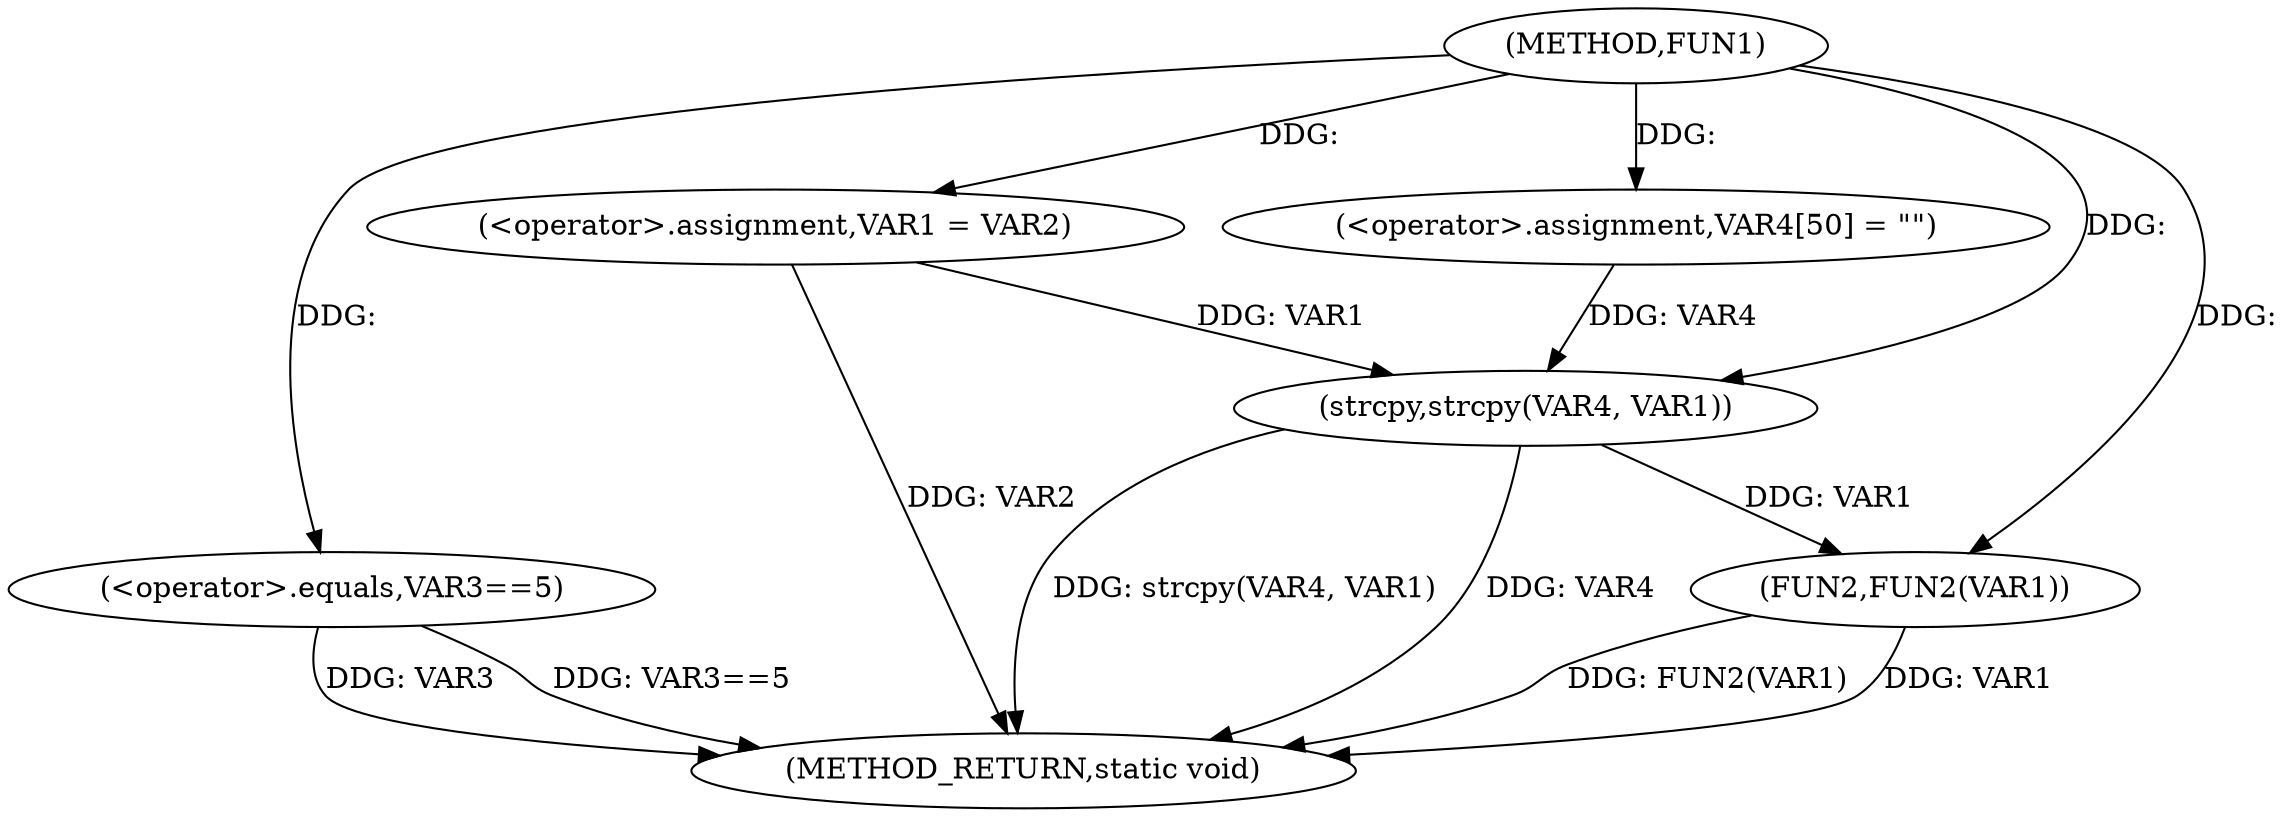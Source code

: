 digraph FUN1 {  
"1000100" [label = "(METHOD,FUN1)" ]
"1000122" [label = "(METHOD_RETURN,static void)" ]
"1000104" [label = "(<operator>.assignment,VAR1 = VAR2)" ]
"1000108" [label = "(<operator>.equals,VAR3==5)" ]
"1000114" [label = "(<operator>.assignment,VAR4[50] = \"\")" ]
"1000117" [label = "(strcpy,strcpy(VAR4, VAR1))" ]
"1000120" [label = "(FUN2,FUN2(VAR1))" ]
  "1000117" -> "1000122"  [ label = "DDG: strcpy(VAR4, VAR1)"] 
  "1000108" -> "1000122"  [ label = "DDG: VAR3==5"] 
  "1000120" -> "1000122"  [ label = "DDG: VAR1"] 
  "1000117" -> "1000122"  [ label = "DDG: VAR4"] 
  "1000120" -> "1000122"  [ label = "DDG: FUN2(VAR1)"] 
  "1000104" -> "1000122"  [ label = "DDG: VAR2"] 
  "1000108" -> "1000122"  [ label = "DDG: VAR3"] 
  "1000100" -> "1000104"  [ label = "DDG: "] 
  "1000100" -> "1000108"  [ label = "DDG: "] 
  "1000100" -> "1000114"  [ label = "DDG: "] 
  "1000114" -> "1000117"  [ label = "DDG: VAR4"] 
  "1000100" -> "1000117"  [ label = "DDG: "] 
  "1000104" -> "1000117"  [ label = "DDG: VAR1"] 
  "1000117" -> "1000120"  [ label = "DDG: VAR1"] 
  "1000100" -> "1000120"  [ label = "DDG: "] 
}
